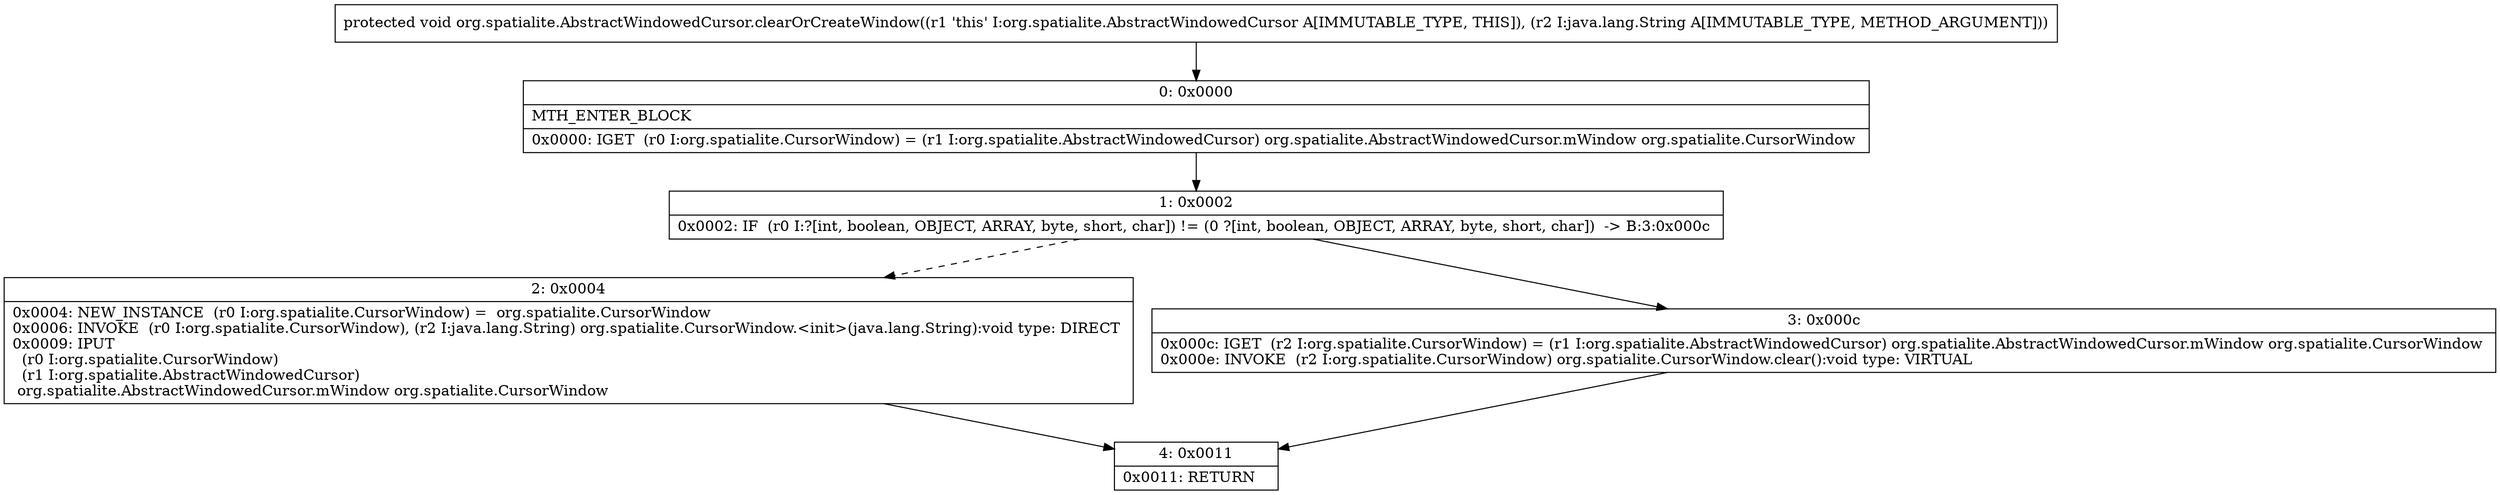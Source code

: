 digraph "CFG fororg.spatialite.AbstractWindowedCursor.clearOrCreateWindow(Ljava\/lang\/String;)V" {
Node_0 [shape=record,label="{0\:\ 0x0000|MTH_ENTER_BLOCK\l|0x0000: IGET  (r0 I:org.spatialite.CursorWindow) = (r1 I:org.spatialite.AbstractWindowedCursor) org.spatialite.AbstractWindowedCursor.mWindow org.spatialite.CursorWindow \l}"];
Node_1 [shape=record,label="{1\:\ 0x0002|0x0002: IF  (r0 I:?[int, boolean, OBJECT, ARRAY, byte, short, char]) != (0 ?[int, boolean, OBJECT, ARRAY, byte, short, char])  \-\> B:3:0x000c \l}"];
Node_2 [shape=record,label="{2\:\ 0x0004|0x0004: NEW_INSTANCE  (r0 I:org.spatialite.CursorWindow) =  org.spatialite.CursorWindow \l0x0006: INVOKE  (r0 I:org.spatialite.CursorWindow), (r2 I:java.lang.String) org.spatialite.CursorWindow.\<init\>(java.lang.String):void type: DIRECT \l0x0009: IPUT  \l  (r0 I:org.spatialite.CursorWindow)\l  (r1 I:org.spatialite.AbstractWindowedCursor)\l org.spatialite.AbstractWindowedCursor.mWindow org.spatialite.CursorWindow \l}"];
Node_3 [shape=record,label="{3\:\ 0x000c|0x000c: IGET  (r2 I:org.spatialite.CursorWindow) = (r1 I:org.spatialite.AbstractWindowedCursor) org.spatialite.AbstractWindowedCursor.mWindow org.spatialite.CursorWindow \l0x000e: INVOKE  (r2 I:org.spatialite.CursorWindow) org.spatialite.CursorWindow.clear():void type: VIRTUAL \l}"];
Node_4 [shape=record,label="{4\:\ 0x0011|0x0011: RETURN   \l}"];
MethodNode[shape=record,label="{protected void org.spatialite.AbstractWindowedCursor.clearOrCreateWindow((r1 'this' I:org.spatialite.AbstractWindowedCursor A[IMMUTABLE_TYPE, THIS]), (r2 I:java.lang.String A[IMMUTABLE_TYPE, METHOD_ARGUMENT])) }"];
MethodNode -> Node_0;
Node_0 -> Node_1;
Node_1 -> Node_2[style=dashed];
Node_1 -> Node_3;
Node_2 -> Node_4;
Node_3 -> Node_4;
}

